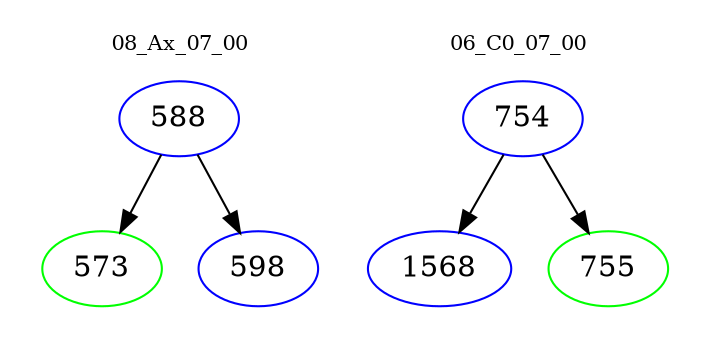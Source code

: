 digraph{
subgraph cluster_0 {
color = white
label = "08_Ax_07_00";
fontsize=10;
T0_588 [label="588", color="blue"]
T0_588 -> T0_573 [color="black"]
T0_573 [label="573", color="green"]
T0_588 -> T0_598 [color="black"]
T0_598 [label="598", color="blue"]
}
subgraph cluster_1 {
color = white
label = "06_C0_07_00";
fontsize=10;
T1_754 [label="754", color="blue"]
T1_754 -> T1_1568 [color="black"]
T1_1568 [label="1568", color="blue"]
T1_754 -> T1_755 [color="black"]
T1_755 [label="755", color="green"]
}
}

